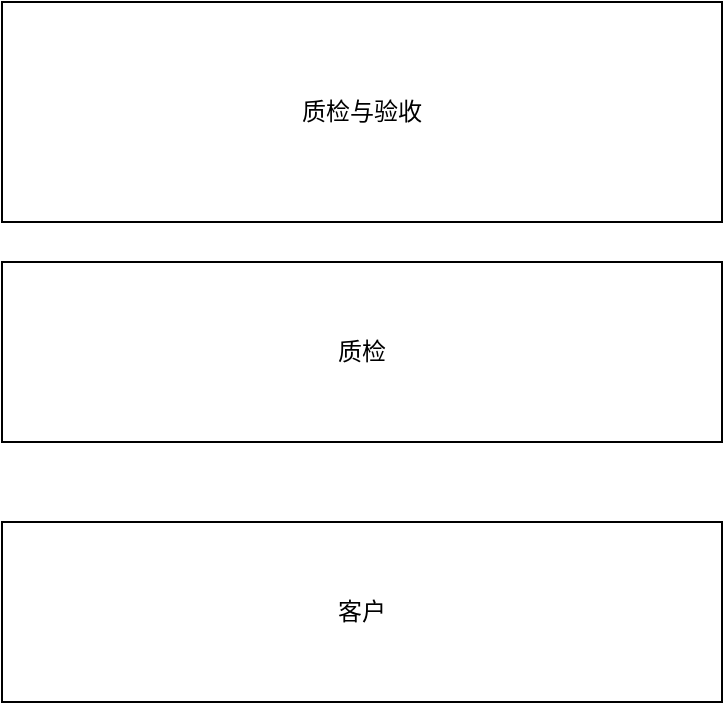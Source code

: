 <mxfile version="24.4.13" type="github">
  <diagram name="Page-1" id="INDRcr83sbqrOV5tdD24">
    <mxGraphModel dx="831" dy="836" grid="1" gridSize="10" guides="1" tooltips="1" connect="1" arrows="1" fold="1" page="1" pageScale="1" pageWidth="850" pageHeight="1100" math="0" shadow="0">
      <root>
        <mxCell id="0" />
        <mxCell id="1" parent="0" />
        <mxCell id="doYUgu4SVLDA0ezRQOcN-2" value="质检与验收" style="rounded=0;whiteSpace=wrap;html=1;" vertex="1" parent="1">
          <mxGeometry x="90" y="120" width="360" height="110" as="geometry" />
        </mxCell>
        <mxCell id="doYUgu4SVLDA0ezRQOcN-3" value="客户" style="rounded=0;whiteSpace=wrap;html=1;" vertex="1" parent="1">
          <mxGeometry x="90" y="380" width="360" height="90" as="geometry" />
        </mxCell>
        <mxCell id="doYUgu4SVLDA0ezRQOcN-4" value="质检" style="rounded=0;whiteSpace=wrap;html=1;" vertex="1" parent="1">
          <mxGeometry x="90" y="250" width="360" height="90" as="geometry" />
        </mxCell>
      </root>
    </mxGraphModel>
  </diagram>
</mxfile>
